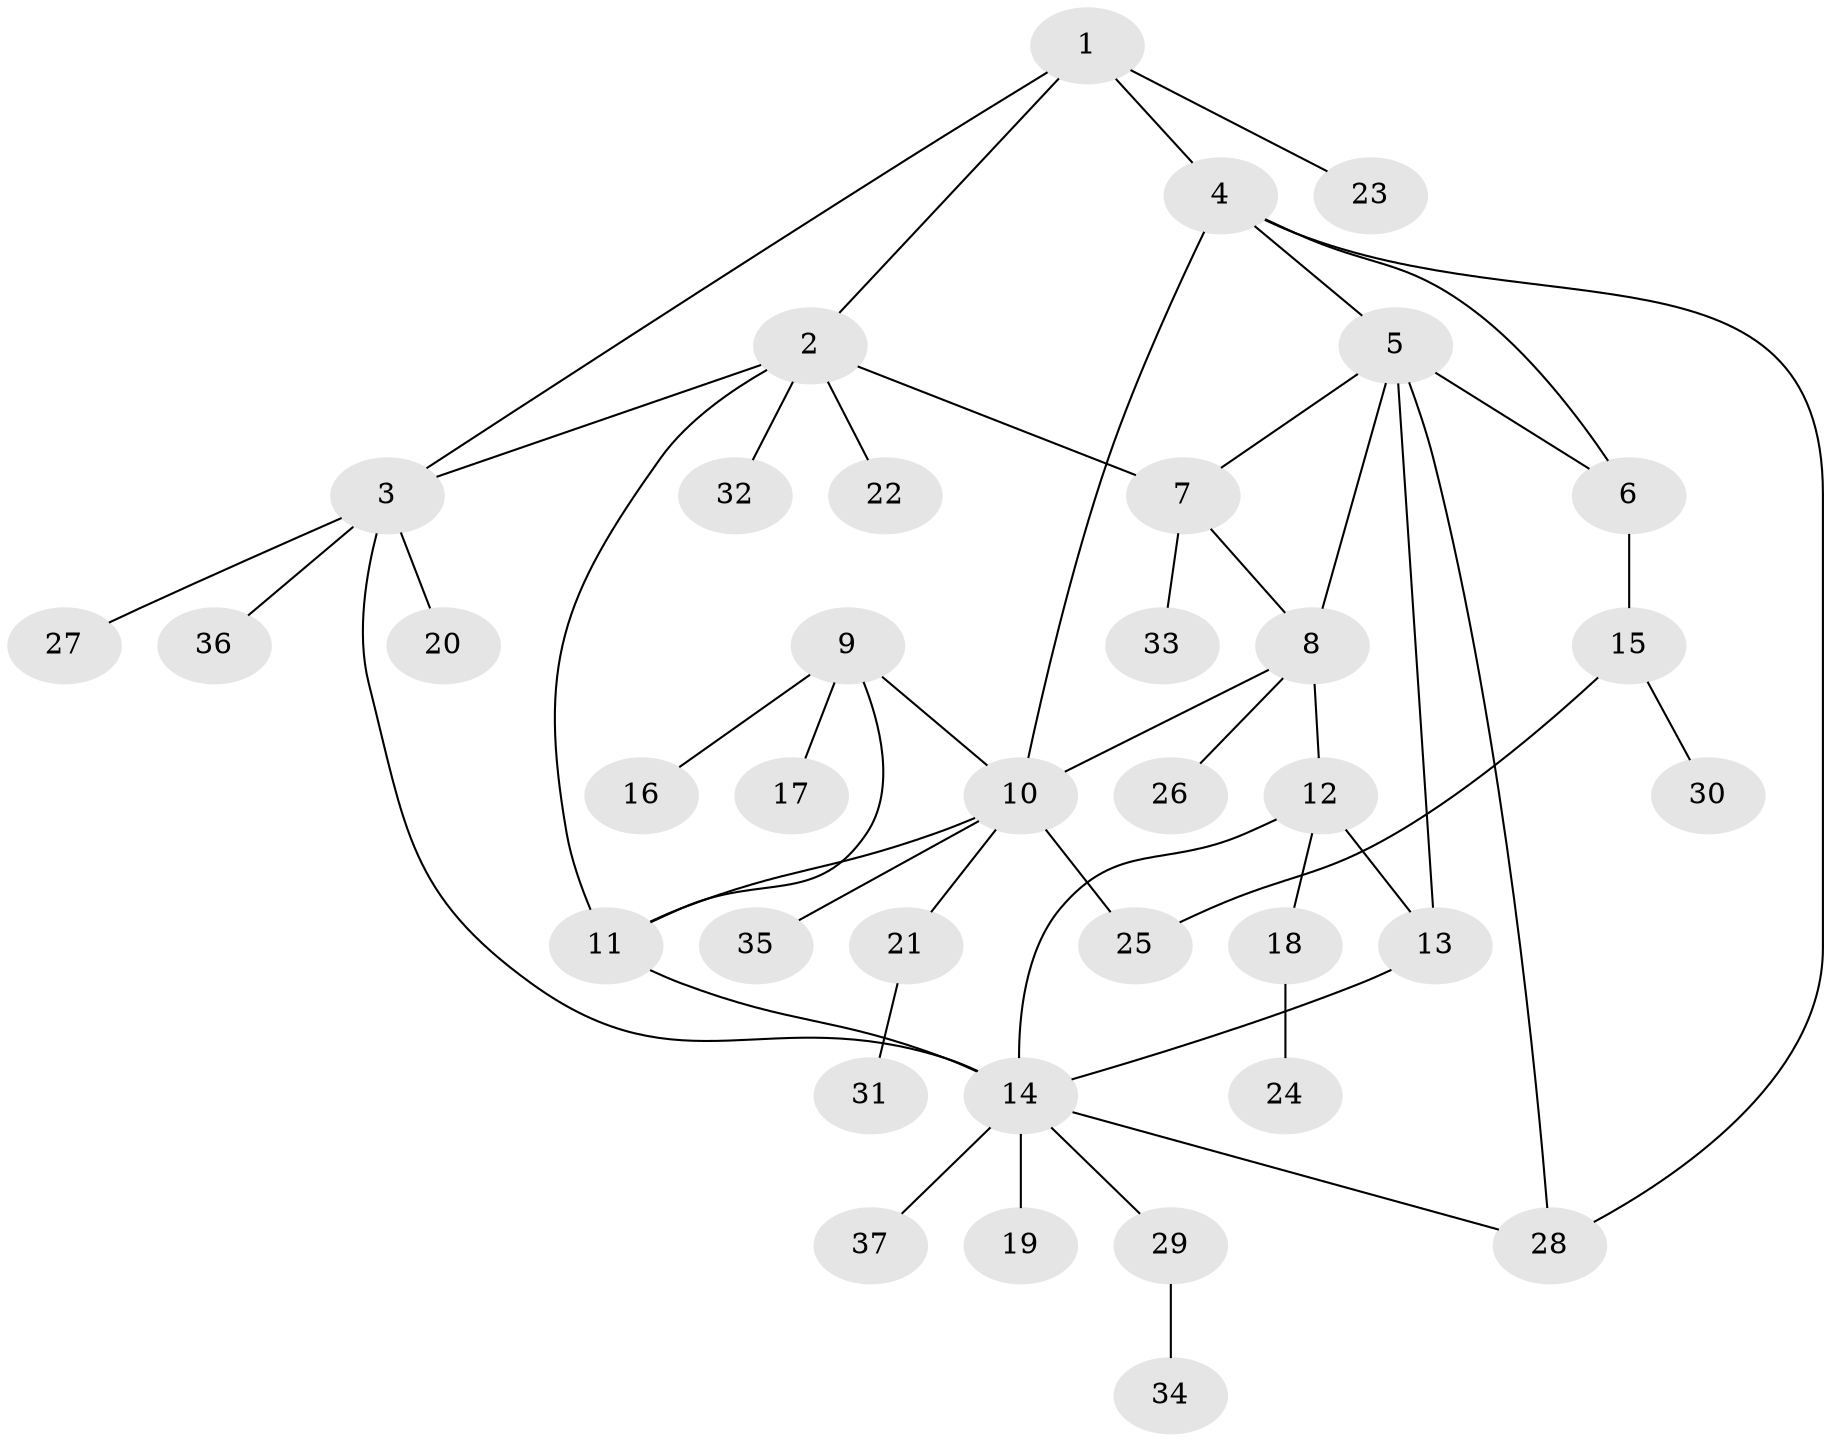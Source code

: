 // original degree distribution, {5: 0.08196721311475409, 7: 0.03278688524590164, 6: 0.03278688524590164, 4: 0.06557377049180328, 3: 0.08196721311475409, 8: 0.01639344262295082, 10: 0.01639344262295082, 1: 0.5245901639344263, 2: 0.14754098360655737}
// Generated by graph-tools (version 1.1) at 2025/52/03/04/25 22:52:21]
// undirected, 37 vertices, 50 edges
graph export_dot {
  node [color=gray90,style=filled];
  1;
  2;
  3;
  4;
  5;
  6;
  7;
  8;
  9;
  10;
  11;
  12;
  13;
  14;
  15;
  16;
  17;
  18;
  19;
  20;
  21;
  22;
  23;
  24;
  25;
  26;
  27;
  28;
  29;
  30;
  31;
  32;
  33;
  34;
  35;
  36;
  37;
  1 -- 2 [weight=1.0];
  1 -- 3 [weight=1.0];
  1 -- 4 [weight=1.0];
  1 -- 23 [weight=1.0];
  2 -- 3 [weight=1.0];
  2 -- 7 [weight=1.0];
  2 -- 11 [weight=1.0];
  2 -- 22 [weight=1.0];
  2 -- 32 [weight=1.0];
  3 -- 14 [weight=1.0];
  3 -- 20 [weight=1.0];
  3 -- 27 [weight=1.0];
  3 -- 36 [weight=1.0];
  4 -- 5 [weight=1.0];
  4 -- 6 [weight=1.0];
  4 -- 10 [weight=1.0];
  4 -- 28 [weight=1.0];
  5 -- 6 [weight=1.0];
  5 -- 7 [weight=1.0];
  5 -- 8 [weight=1.0];
  5 -- 13 [weight=1.0];
  5 -- 28 [weight=1.0];
  6 -- 15 [weight=1.0];
  7 -- 8 [weight=1.0];
  7 -- 33 [weight=1.0];
  8 -- 10 [weight=1.0];
  8 -- 12 [weight=1.0];
  8 -- 26 [weight=1.0];
  9 -- 10 [weight=1.0];
  9 -- 11 [weight=1.0];
  9 -- 16 [weight=1.0];
  9 -- 17 [weight=1.0];
  10 -- 11 [weight=1.0];
  10 -- 21 [weight=1.0];
  10 -- 25 [weight=1.0];
  10 -- 35 [weight=1.0];
  11 -- 14 [weight=2.0];
  12 -- 13 [weight=1.0];
  12 -- 14 [weight=1.0];
  12 -- 18 [weight=1.0];
  13 -- 14 [weight=1.0];
  14 -- 19 [weight=1.0];
  14 -- 28 [weight=1.0];
  14 -- 29 [weight=1.0];
  14 -- 37 [weight=1.0];
  15 -- 25 [weight=1.0];
  15 -- 30 [weight=1.0];
  18 -- 24 [weight=1.0];
  21 -- 31 [weight=1.0];
  29 -- 34 [weight=1.0];
}
